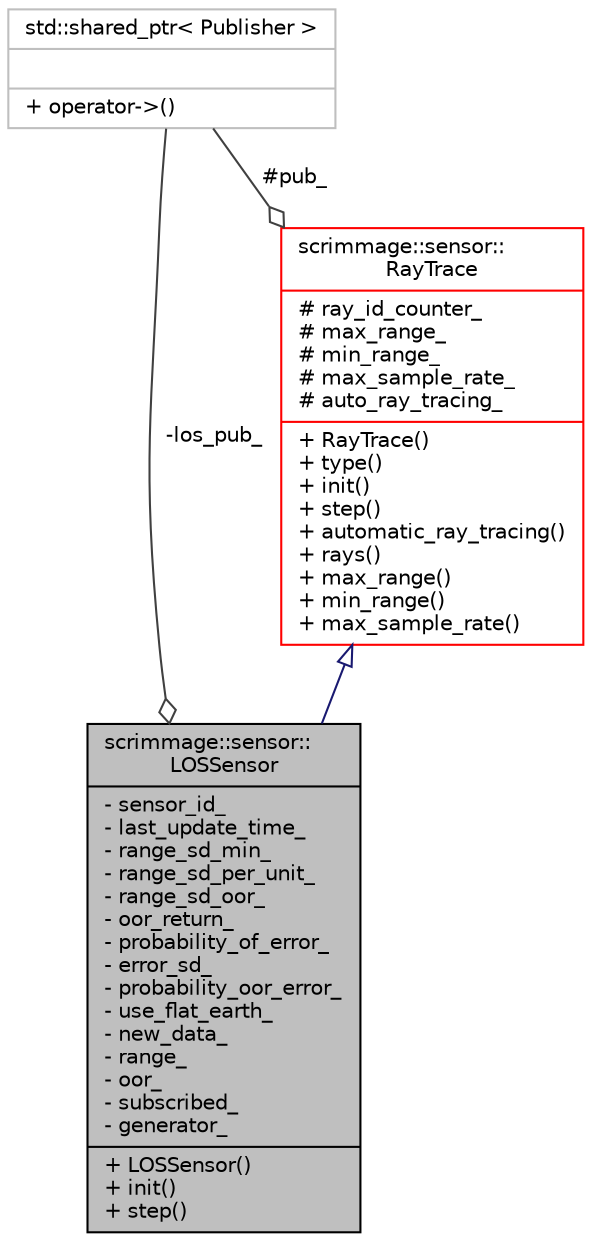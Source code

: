 digraph "scrimmage::sensor::LOSSensor"
{
 // LATEX_PDF_SIZE
  edge [fontname="Helvetica",fontsize="10",labelfontname="Helvetica",labelfontsize="10"];
  node [fontname="Helvetica",fontsize="10",shape=record];
  Node1 [label="{scrimmage::sensor::\lLOSSensor\n|- sensor_id_\l- last_update_time_\l- range_sd_min_\l- range_sd_per_unit_\l- range_sd_oor_\l- oor_return_\l- probability_of_error_\l- error_sd_\l- probability_oor_error_\l- use_flat_earth_\l- new_data_\l- range_\l- oor_\l- subscribed_\l- generator_\l|+ LOSSensor()\l+ init()\l+ step()\l}",height=0.2,width=0.4,color="black", fillcolor="grey75", style="filled", fontcolor="black",tooltip=" "];
  Node2 -> Node1 [dir="back",color="midnightblue",fontsize="10",style="solid",arrowtail="onormal",fontname="Helvetica"];
  Node2 [label="{scrimmage::sensor::\lRayTrace\n|# ray_id_counter_\l# max_range_\l# min_range_\l# max_sample_rate_\l# auto_ray_tracing_\l|+ RayTrace()\l+ type()\l+ init()\l+ step()\l+ automatic_ray_tracing()\l+ rays()\l+ max_range()\l+ min_range()\l+ max_sample_rate()\l}",height=0.2,width=0.4,color="red", fillcolor="white", style="filled",URL="$classscrimmage_1_1sensor_1_1RayTrace.html",tooltip=" "];
  Node98 -> Node2 [color="grey25",fontsize="10",style="solid",label=" #pub_" ,arrowhead="odiamond",fontname="Helvetica"];
  Node98 [label="{std::shared_ptr\< Publisher \>\n||+ operator-\>()\l}",height=0.2,width=0.4,color="grey75", fillcolor="white", style="filled",tooltip=" "];
  Node98 -> Node1 [color="grey25",fontsize="10",style="solid",label=" -los_pub_" ,arrowhead="odiamond",fontname="Helvetica"];
}
